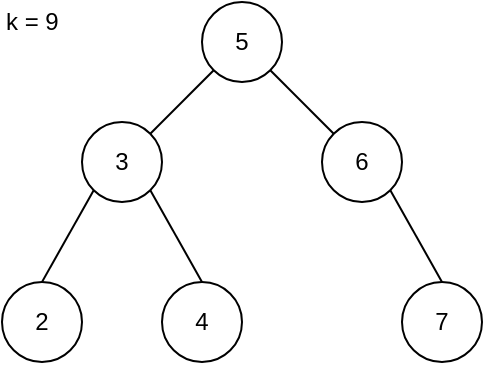 <mxfile version="10.9.5" type="device"><diagram id="legLA63rw91nh1Vrw-jo" name="1"><mxGraphModel dx="687" dy="620" grid="1" gridSize="10" guides="1" tooltips="1" connect="1" arrows="1" fold="1" page="1" pageScale="1" pageWidth="827" pageHeight="1169" math="0" shadow="0"><root><mxCell id="0"/><mxCell id="1" parent="0"/><mxCell id="EMehVG1AyI77wX1Ohigb-1" value="5" style="ellipse;whiteSpace=wrap;html=1;aspect=fixed;" vertex="1" parent="1"><mxGeometry x="140" y="20" width="40" height="40" as="geometry"/></mxCell><mxCell id="EMehVG1AyI77wX1Ohigb-2" value="3" style="ellipse;whiteSpace=wrap;html=1;aspect=fixed;" vertex="1" parent="1"><mxGeometry x="80" y="80" width="40" height="40" as="geometry"/></mxCell><mxCell id="EMehVG1AyI77wX1Ohigb-4" value="6" style="ellipse;whiteSpace=wrap;html=1;aspect=fixed;" vertex="1" parent="1"><mxGeometry x="200" y="80" width="40" height="40" as="geometry"/></mxCell><mxCell id="EMehVG1AyI77wX1Ohigb-5" value="7" style="ellipse;whiteSpace=wrap;html=1;aspect=fixed;" vertex="1" parent="1"><mxGeometry x="240" y="160" width="40" height="40" as="geometry"/></mxCell><mxCell id="EMehVG1AyI77wX1Ohigb-6" value="2" style="ellipse;whiteSpace=wrap;html=1;aspect=fixed;" vertex="1" parent="1"><mxGeometry x="40" y="160" width="40" height="40" as="geometry"/></mxCell><mxCell id="EMehVG1AyI77wX1Ohigb-7" value="4" style="ellipse;whiteSpace=wrap;html=1;aspect=fixed;" vertex="1" parent="1"><mxGeometry x="120" y="160" width="40" height="40" as="geometry"/></mxCell><mxCell id="EMehVG1AyI77wX1Ohigb-8" value="" style="endArrow=none;html=1;entryX=0;entryY=1;entryDx=0;entryDy=0;exitX=1;exitY=0;exitDx=0;exitDy=0;" edge="1" parent="1" source="EMehVG1AyI77wX1Ohigb-2" target="EMehVG1AyI77wX1Ohigb-1"><mxGeometry width="50" height="50" relative="1" as="geometry"><mxPoint x="40" y="270" as="sourcePoint"/><mxPoint x="90" y="220" as="targetPoint"/></mxGeometry></mxCell><mxCell id="EMehVG1AyI77wX1Ohigb-9" value="" style="endArrow=none;html=1;entryX=0;entryY=1;entryDx=0;entryDy=0;exitX=0.5;exitY=0;exitDx=0;exitDy=0;" edge="1" parent="1" source="EMehVG1AyI77wX1Ohigb-6" target="EMehVG1AyI77wX1Ohigb-2"><mxGeometry width="50" height="50" relative="1" as="geometry"><mxPoint x="164" y="96" as="sourcePoint"/><mxPoint x="196" y="64" as="targetPoint"/></mxGeometry></mxCell><mxCell id="EMehVG1AyI77wX1Ohigb-10" value="" style="endArrow=none;html=1;entryX=1;entryY=1;entryDx=0;entryDy=0;exitX=0.5;exitY=0;exitDx=0;exitDy=0;" edge="1" parent="1" source="EMehVG1AyI77wX1Ohigb-7" target="EMehVG1AyI77wX1Ohigb-2"><mxGeometry width="50" height="50" relative="1" as="geometry"><mxPoint x="124" y="176" as="sourcePoint"/><mxPoint x="136" y="124" as="targetPoint"/></mxGeometry></mxCell><mxCell id="EMehVG1AyI77wX1Ohigb-11" value="" style="endArrow=none;html=1;entryX=1;entryY=1;entryDx=0;entryDy=0;exitX=0;exitY=0;exitDx=0;exitDy=0;" edge="1" parent="1" source="EMehVG1AyI77wX1Ohigb-4" target="EMehVG1AyI77wX1Ohigb-1"><mxGeometry width="50" height="50" relative="1" as="geometry"><mxPoint x="136" y="176" as="sourcePoint"/><mxPoint x="124" y="124" as="targetPoint"/></mxGeometry></mxCell><mxCell id="EMehVG1AyI77wX1Ohigb-12" value="" style="endArrow=none;html=1;entryX=1;entryY=1;entryDx=0;entryDy=0;exitX=0.5;exitY=0;exitDx=0;exitDy=0;" edge="1" parent="1" source="EMehVG1AyI77wX1Ohigb-5" target="EMehVG1AyI77wX1Ohigb-4"><mxGeometry width="50" height="50" relative="1" as="geometry"><mxPoint x="216" y="96" as="sourcePoint"/><mxPoint x="184" y="64" as="targetPoint"/></mxGeometry></mxCell><mxCell id="EMehVG1AyI77wX1Ohigb-13" value="k = 9" style="text;html=1;strokeColor=none;fillColor=none;align=left;verticalAlign=middle;whiteSpace=wrap;rounded=0;" vertex="1" parent="1"><mxGeometry x="40" y="20" width="80" height="20" as="geometry"/></mxCell></root></mxGraphModel></diagram><diagram id="1xceL0ed-Rf183NfkNBV" name="2"><mxGraphModel dx="687" dy="620" grid="1" gridSize="10" guides="1" tooltips="1" connect="1" arrows="1" fold="1" page="1" pageScale="1" pageWidth="827" pageHeight="1169" math="0" shadow="0"><root><mxCell id="HlNGThourgN3uwRCJ_Xv-0"/><mxCell id="HlNGThourgN3uwRCJ_Xv-1" parent="HlNGThourgN3uwRCJ_Xv-0"/><mxCell id="HlNGThourgN3uwRCJ_Xv-2" value="5" style="ellipse;whiteSpace=wrap;html=1;aspect=fixed;" vertex="1" parent="HlNGThourgN3uwRCJ_Xv-1"><mxGeometry x="140" y="20" width="40" height="40" as="geometry"/></mxCell><mxCell id="HlNGThourgN3uwRCJ_Xv-3" value="3" style="ellipse;whiteSpace=wrap;html=1;aspect=fixed;" vertex="1" parent="HlNGThourgN3uwRCJ_Xv-1"><mxGeometry x="80" y="80" width="40" height="40" as="geometry"/></mxCell><mxCell id="HlNGThourgN3uwRCJ_Xv-4" value="6" style="ellipse;whiteSpace=wrap;html=1;aspect=fixed;" vertex="1" parent="HlNGThourgN3uwRCJ_Xv-1"><mxGeometry x="200" y="80" width="40" height="40" as="geometry"/></mxCell><mxCell id="HlNGThourgN3uwRCJ_Xv-5" value="7" style="ellipse;whiteSpace=wrap;html=1;aspect=fixed;" vertex="1" parent="HlNGThourgN3uwRCJ_Xv-1"><mxGeometry x="240" y="160" width="40" height="40" as="geometry"/></mxCell><mxCell id="HlNGThourgN3uwRCJ_Xv-6" value="2" style="ellipse;whiteSpace=wrap;html=1;aspect=fixed;" vertex="1" parent="HlNGThourgN3uwRCJ_Xv-1"><mxGeometry x="40" y="160" width="40" height="40" as="geometry"/></mxCell><mxCell id="HlNGThourgN3uwRCJ_Xv-7" value="4" style="ellipse;whiteSpace=wrap;html=1;aspect=fixed;" vertex="1" parent="HlNGThourgN3uwRCJ_Xv-1"><mxGeometry x="120" y="160" width="40" height="40" as="geometry"/></mxCell><mxCell id="HlNGThourgN3uwRCJ_Xv-8" value="" style="endArrow=none;html=1;entryX=0;entryY=1;entryDx=0;entryDy=0;exitX=1;exitY=0;exitDx=0;exitDy=0;" edge="1" parent="HlNGThourgN3uwRCJ_Xv-1" source="HlNGThourgN3uwRCJ_Xv-3" target="HlNGThourgN3uwRCJ_Xv-2"><mxGeometry width="50" height="50" relative="1" as="geometry"><mxPoint x="40" y="270" as="sourcePoint"/><mxPoint x="90" y="220" as="targetPoint"/></mxGeometry></mxCell><mxCell id="HlNGThourgN3uwRCJ_Xv-9" value="" style="endArrow=none;html=1;entryX=0;entryY=1;entryDx=0;entryDy=0;exitX=0.5;exitY=0;exitDx=0;exitDy=0;" edge="1" parent="HlNGThourgN3uwRCJ_Xv-1" source="HlNGThourgN3uwRCJ_Xv-6" target="HlNGThourgN3uwRCJ_Xv-3"><mxGeometry width="50" height="50" relative="1" as="geometry"><mxPoint x="164" y="96" as="sourcePoint"/><mxPoint x="196" y="64" as="targetPoint"/></mxGeometry></mxCell><mxCell id="HlNGThourgN3uwRCJ_Xv-10" value="" style="endArrow=none;html=1;entryX=1;entryY=1;entryDx=0;entryDy=0;exitX=0.5;exitY=0;exitDx=0;exitDy=0;" edge="1" parent="HlNGThourgN3uwRCJ_Xv-1" source="HlNGThourgN3uwRCJ_Xv-7" target="HlNGThourgN3uwRCJ_Xv-3"><mxGeometry width="50" height="50" relative="1" as="geometry"><mxPoint x="124" y="176" as="sourcePoint"/><mxPoint x="136" y="124" as="targetPoint"/></mxGeometry></mxCell><mxCell id="HlNGThourgN3uwRCJ_Xv-11" value="" style="endArrow=none;html=1;entryX=1;entryY=1;entryDx=0;entryDy=0;exitX=0;exitY=0;exitDx=0;exitDy=0;" edge="1" parent="HlNGThourgN3uwRCJ_Xv-1" source="HlNGThourgN3uwRCJ_Xv-4" target="HlNGThourgN3uwRCJ_Xv-2"><mxGeometry width="50" height="50" relative="1" as="geometry"><mxPoint x="136" y="176" as="sourcePoint"/><mxPoint x="124" y="124" as="targetPoint"/></mxGeometry></mxCell><mxCell id="HlNGThourgN3uwRCJ_Xv-12" value="" style="endArrow=none;html=1;entryX=1;entryY=1;entryDx=0;entryDy=0;exitX=0.5;exitY=0;exitDx=0;exitDy=0;" edge="1" parent="HlNGThourgN3uwRCJ_Xv-1" source="HlNGThourgN3uwRCJ_Xv-5" target="HlNGThourgN3uwRCJ_Xv-4"><mxGeometry width="50" height="50" relative="1" as="geometry"><mxPoint x="216" y="96" as="sourcePoint"/><mxPoint x="184" y="64" as="targetPoint"/></mxGeometry></mxCell><mxCell id="HlNGThourgN3uwRCJ_Xv-13" value="k = 28" style="text;html=1;strokeColor=none;fillColor=none;align=left;verticalAlign=middle;whiteSpace=wrap;rounded=0;" vertex="1" parent="HlNGThourgN3uwRCJ_Xv-1"><mxGeometry x="40" y="20" width="80" height="20" as="geometry"/></mxCell></root></mxGraphModel></diagram><diagram id="fuHocz70PlKLdnp1GVaJ" name="3"><mxGraphModel dx="602" dy="620" grid="1" gridSize="10" guides="1" tooltips="1" connect="1" arrows="1" fold="1" page="1" pageScale="1" pageWidth="827" pageHeight="1169" math="0" shadow="0"><root><mxCell id="MXePjNJRWVckcZ0CnQXm-0"/><mxCell id="MXePjNJRWVckcZ0CnQXm-1" parent="MXePjNJRWVckcZ0CnQXm-0"/><mxCell id="MXePjNJRWVckcZ0CnQXm-2" value="1" style="ellipse;whiteSpace=wrap;html=1;aspect=fixed;" vertex="1" parent="MXePjNJRWVckcZ0CnQXm-1"><mxGeometry x="140" y="20" width="40" height="40" as="geometry"/></mxCell><mxCell id="MXePjNJRWVckcZ0CnQXm-13" value="k = 2" style="text;html=1;strokeColor=none;fillColor=none;align=left;verticalAlign=middle;whiteSpace=wrap;rounded=0;" vertex="1" parent="MXePjNJRWVckcZ0CnQXm-1"><mxGeometry x="40" y="20" width="80" height="20" as="geometry"/></mxCell></root></mxGraphModel></diagram><diagram id="VXXvChRcdMpfCj9dbvbc" name="4"><mxGraphModel dx="602" dy="620" grid="1" gridSize="10" guides="1" tooltips="1" connect="1" arrows="1" fold="1" page="1" pageScale="1" pageWidth="827" pageHeight="1169" math="0" shadow="0"><root><mxCell id="spmof9kapCIvVJl3Ilmx-0"/><mxCell id="spmof9kapCIvVJl3Ilmx-1" parent="spmof9kapCIvVJl3Ilmx-0"/><mxCell id="7hQBHVZiUpPPA2PIVFmo-0" value="2" style="ellipse;whiteSpace=wrap;html=1;aspect=fixed;" vertex="1" parent="spmof9kapCIvVJl3Ilmx-1"><mxGeometry x="140" y="20" width="40" height="40" as="geometry"/></mxCell><mxCell id="7hQBHVZiUpPPA2PIVFmo-1" value="1" style="ellipse;whiteSpace=wrap;html=1;aspect=fixed;" vertex="1" parent="spmof9kapCIvVJl3Ilmx-1"><mxGeometry x="80" y="80" width="40" height="40" as="geometry"/></mxCell><mxCell id="7hQBHVZiUpPPA2PIVFmo-2" value="3" style="ellipse;whiteSpace=wrap;html=1;aspect=fixed;" vertex="1" parent="spmof9kapCIvVJl3Ilmx-1"><mxGeometry x="200" y="80" width="40" height="40" as="geometry"/></mxCell><mxCell id="7hQBHVZiUpPPA2PIVFmo-6" value="" style="endArrow=none;html=1;entryX=0;entryY=1;entryDx=0;entryDy=0;exitX=1;exitY=0;exitDx=0;exitDy=0;" edge="1" parent="spmof9kapCIvVJl3Ilmx-1" source="7hQBHVZiUpPPA2PIVFmo-1" target="7hQBHVZiUpPPA2PIVFmo-0"><mxGeometry width="50" height="50" relative="1" as="geometry"><mxPoint x="40" y="270" as="sourcePoint"/><mxPoint x="90" y="220" as="targetPoint"/></mxGeometry></mxCell><mxCell id="7hQBHVZiUpPPA2PIVFmo-9" value="" style="endArrow=none;html=1;entryX=1;entryY=1;entryDx=0;entryDy=0;exitX=0;exitY=0;exitDx=0;exitDy=0;" edge="1" parent="spmof9kapCIvVJl3Ilmx-1" source="7hQBHVZiUpPPA2PIVFmo-2" target="7hQBHVZiUpPPA2PIVFmo-0"><mxGeometry width="50" height="50" relative="1" as="geometry"><mxPoint x="136" y="176" as="sourcePoint"/><mxPoint x="124" y="124" as="targetPoint"/></mxGeometry></mxCell><mxCell id="7hQBHVZiUpPPA2PIVFmo-11" value="k = 4" style="text;html=1;strokeColor=none;fillColor=none;align=left;verticalAlign=middle;whiteSpace=wrap;rounded=0;" vertex="1" parent="spmof9kapCIvVJl3Ilmx-1"><mxGeometry x="40" y="20" width="80" height="20" as="geometry"/></mxCell></root></mxGraphModel></diagram><diagram id="dSWjVWTDP4RZoGVqdHO3" name="5"><mxGraphModel dx="687" dy="620" grid="1" gridSize="10" guides="1" tooltips="1" connect="1" arrows="1" fold="1" page="1" pageScale="1" pageWidth="827" pageHeight="1169" math="0" shadow="0"><root><mxCell id="VFclZpNtA1BCosv-GEGv-0"/><mxCell id="VFclZpNtA1BCosv-GEGv-1" parent="VFclZpNtA1BCosv-GEGv-0"/><mxCell id="sncUaHki-oaTTe2QqNmJ-0" value="2" style="ellipse;whiteSpace=wrap;html=1;aspect=fixed;" vertex="1" parent="VFclZpNtA1BCosv-GEGv-1"><mxGeometry x="140" y="20" width="40" height="40" as="geometry"/></mxCell><mxCell id="sncUaHki-oaTTe2QqNmJ-1" value="1" style="ellipse;whiteSpace=wrap;html=1;aspect=fixed;" vertex="1" parent="VFclZpNtA1BCosv-GEGv-1"><mxGeometry x="80" y="80" width="40" height="40" as="geometry"/></mxCell><mxCell id="sncUaHki-oaTTe2QqNmJ-2" value="3" style="ellipse;whiteSpace=wrap;html=1;aspect=fixed;" vertex="1" parent="VFclZpNtA1BCosv-GEGv-1"><mxGeometry x="200" y="80" width="40" height="40" as="geometry"/></mxCell><mxCell id="sncUaHki-oaTTe2QqNmJ-3" value="" style="endArrow=none;html=1;entryX=0;entryY=1;entryDx=0;entryDy=0;exitX=1;exitY=0;exitDx=0;exitDy=0;" edge="1" parent="VFclZpNtA1BCosv-GEGv-1" source="sncUaHki-oaTTe2QqNmJ-1" target="sncUaHki-oaTTe2QqNmJ-0"><mxGeometry width="50" height="50" relative="1" as="geometry"><mxPoint x="40" y="270" as="sourcePoint"/><mxPoint x="90" y="220" as="targetPoint"/></mxGeometry></mxCell><mxCell id="sncUaHki-oaTTe2QqNmJ-4" value="" style="endArrow=none;html=1;entryX=1;entryY=1;entryDx=0;entryDy=0;exitX=0;exitY=0;exitDx=0;exitDy=0;" edge="1" parent="VFclZpNtA1BCosv-GEGv-1" source="sncUaHki-oaTTe2QqNmJ-2" target="sncUaHki-oaTTe2QqNmJ-0"><mxGeometry width="50" height="50" relative="1" as="geometry"><mxPoint x="136" y="176" as="sourcePoint"/><mxPoint x="124" y="124" as="targetPoint"/></mxGeometry></mxCell><mxCell id="sncUaHki-oaTTe2QqNmJ-5" value="k = 3" style="text;html=1;strokeColor=none;fillColor=none;align=left;verticalAlign=middle;whiteSpace=wrap;rounded=0;" vertex="1" parent="VFclZpNtA1BCosv-GEGv-1"><mxGeometry x="40" y="20" width="80" height="20" as="geometry"/></mxCell></root></mxGraphModel></diagram><diagram id="GSMLEl4HP_8FEsUM8Svg" name="6"><mxGraphModel dx="687" dy="620" grid="1" gridSize="10" guides="1" tooltips="1" connect="1" arrows="1" fold="1" page="1" pageScale="1" pageWidth="827" pageHeight="1169" math="0" shadow="0"><root><mxCell id="XJdjY4LsJdtimFlO-XeP-0"/><mxCell id="XJdjY4LsJdtimFlO-XeP-1" parent="XJdjY4LsJdtimFlO-XeP-0"/><mxCell id="8NyWCMGtJRTrwiStPLS4-0" value="2" style="ellipse;whiteSpace=wrap;html=1;aspect=fixed;" vertex="1" parent="XJdjY4LsJdtimFlO-XeP-1"><mxGeometry x="140" y="20" width="40" height="40" as="geometry"/></mxCell><mxCell id="8NyWCMGtJRTrwiStPLS4-1" value="1" style="ellipse;whiteSpace=wrap;html=1;aspect=fixed;" vertex="1" parent="XJdjY4LsJdtimFlO-XeP-1"><mxGeometry x="80" y="80" width="40" height="40" as="geometry"/></mxCell><mxCell id="8NyWCMGtJRTrwiStPLS4-2" value="3" style="ellipse;whiteSpace=wrap;html=1;aspect=fixed;" vertex="1" parent="XJdjY4LsJdtimFlO-XeP-1"><mxGeometry x="200" y="80" width="40" height="40" as="geometry"/></mxCell><mxCell id="8NyWCMGtJRTrwiStPLS4-3" value="" style="endArrow=none;html=1;entryX=0;entryY=1;entryDx=0;entryDy=0;exitX=1;exitY=0;exitDx=0;exitDy=0;" edge="1" parent="XJdjY4LsJdtimFlO-XeP-1" source="8NyWCMGtJRTrwiStPLS4-1" target="8NyWCMGtJRTrwiStPLS4-0"><mxGeometry width="50" height="50" relative="1" as="geometry"><mxPoint x="40" y="270" as="sourcePoint"/><mxPoint x="90" y="220" as="targetPoint"/></mxGeometry></mxCell><mxCell id="8NyWCMGtJRTrwiStPLS4-4" value="" style="endArrow=none;html=1;entryX=1;entryY=1;entryDx=0;entryDy=0;exitX=0;exitY=0;exitDx=0;exitDy=0;" edge="1" parent="XJdjY4LsJdtimFlO-XeP-1" source="8NyWCMGtJRTrwiStPLS4-2" target="8NyWCMGtJRTrwiStPLS4-0"><mxGeometry width="50" height="50" relative="1" as="geometry"><mxPoint x="136" y="176" as="sourcePoint"/><mxPoint x="124" y="124" as="targetPoint"/></mxGeometry></mxCell><mxCell id="8NyWCMGtJRTrwiStPLS4-5" value="k = 1" style="text;html=1;strokeColor=none;fillColor=none;align=left;verticalAlign=middle;whiteSpace=wrap;rounded=0;" vertex="1" parent="XJdjY4LsJdtimFlO-XeP-1"><mxGeometry x="40" y="20" width="80" height="20" as="geometry"/></mxCell></root></mxGraphModel></diagram><diagram id="6iWvf-RD-I2b1UBn9YUW" name="7"><mxGraphModel dx="687" dy="620" grid="1" gridSize="10" guides="1" tooltips="1" connect="1" arrows="1" fold="1" page="1" pageScale="1" pageWidth="827" pageHeight="1169" math="0" shadow="0"><root><mxCell id="IMwYTdRyja6SSShcda5T-0"/><mxCell id="IMwYTdRyja6SSShcda5T-1" parent="IMwYTdRyja6SSShcda5T-0"/><mxCell id="IMwYTdRyja6SSShcda5T-2" value="2" style="ellipse;whiteSpace=wrap;html=1;aspect=fixed;" vertex="1" parent="IMwYTdRyja6SSShcda5T-1"><mxGeometry x="140" y="20" width="40" height="40" as="geometry"/></mxCell><mxCell id="IMwYTdRyja6SSShcda5T-3" value="0" style="ellipse;whiteSpace=wrap;html=1;aspect=fixed;" vertex="1" parent="IMwYTdRyja6SSShcda5T-1"><mxGeometry x="80" y="80" width="40" height="40" as="geometry"/></mxCell><mxCell id="IMwYTdRyja6SSShcda5T-4" value="3" style="ellipse;whiteSpace=wrap;html=1;aspect=fixed;" vertex="1" parent="IMwYTdRyja6SSShcda5T-1"><mxGeometry x="200" y="80" width="40" height="40" as="geometry"/></mxCell><mxCell id="IMwYTdRyja6SSShcda5T-6" value="-4" style="ellipse;whiteSpace=wrap;html=1;aspect=fixed;" vertex="1" parent="IMwYTdRyja6SSShcda5T-1"><mxGeometry x="40" y="160" width="40" height="40" as="geometry"/></mxCell><mxCell id="IMwYTdRyja6SSShcda5T-7" value="1" style="ellipse;whiteSpace=wrap;html=1;aspect=fixed;" vertex="1" parent="IMwYTdRyja6SSShcda5T-1"><mxGeometry x="120" y="160" width="40" height="40" as="geometry"/></mxCell><mxCell id="IMwYTdRyja6SSShcda5T-8" value="" style="endArrow=none;html=1;entryX=0;entryY=1;entryDx=0;entryDy=0;exitX=1;exitY=0;exitDx=0;exitDy=0;" edge="1" parent="IMwYTdRyja6SSShcda5T-1" source="IMwYTdRyja6SSShcda5T-3" target="IMwYTdRyja6SSShcda5T-2"><mxGeometry width="50" height="50" relative="1" as="geometry"><mxPoint x="40" y="270" as="sourcePoint"/><mxPoint x="90" y="220" as="targetPoint"/></mxGeometry></mxCell><mxCell id="IMwYTdRyja6SSShcda5T-9" value="" style="endArrow=none;html=1;entryX=0;entryY=1;entryDx=0;entryDy=0;exitX=0.5;exitY=0;exitDx=0;exitDy=0;" edge="1" parent="IMwYTdRyja6SSShcda5T-1" source="IMwYTdRyja6SSShcda5T-6" target="IMwYTdRyja6SSShcda5T-3"><mxGeometry width="50" height="50" relative="1" as="geometry"><mxPoint x="164" y="96" as="sourcePoint"/><mxPoint x="196" y="64" as="targetPoint"/></mxGeometry></mxCell><mxCell id="IMwYTdRyja6SSShcda5T-10" value="" style="endArrow=none;html=1;entryX=1;entryY=1;entryDx=0;entryDy=0;exitX=0.5;exitY=0;exitDx=0;exitDy=0;" edge="1" parent="IMwYTdRyja6SSShcda5T-1" source="IMwYTdRyja6SSShcda5T-7" target="IMwYTdRyja6SSShcda5T-3"><mxGeometry width="50" height="50" relative="1" as="geometry"><mxPoint x="124" y="176" as="sourcePoint"/><mxPoint x="136" y="124" as="targetPoint"/></mxGeometry></mxCell><mxCell id="IMwYTdRyja6SSShcda5T-11" value="" style="endArrow=none;html=1;entryX=1;entryY=1;entryDx=0;entryDy=0;exitX=0;exitY=0;exitDx=0;exitDy=0;" edge="1" parent="IMwYTdRyja6SSShcda5T-1" source="IMwYTdRyja6SSShcda5T-4" target="IMwYTdRyja6SSShcda5T-2"><mxGeometry width="50" height="50" relative="1" as="geometry"><mxPoint x="136" y="176" as="sourcePoint"/><mxPoint x="124" y="124" as="targetPoint"/></mxGeometry></mxCell><mxCell id="IMwYTdRyja6SSShcda5T-13" value="k = -1" style="text;html=1;strokeColor=none;fillColor=none;align=left;verticalAlign=middle;whiteSpace=wrap;rounded=0;" vertex="1" parent="IMwYTdRyja6SSShcda5T-1"><mxGeometry x="40" y="20" width="80" height="20" as="geometry"/></mxCell></root></mxGraphModel></diagram><diagram id="LNsyA7qriikZCwHfKbfr" name="8"><mxGraphModel dx="687" dy="620" grid="1" gridSize="10" guides="1" tooltips="1" connect="1" arrows="1" fold="1" page="1" pageScale="1" pageWidth="827" pageHeight="1169" math="0" shadow="0"><root><mxCell id="7wg3cgk0EfqJSi35gJZB-0"/><mxCell id="7wg3cgk0EfqJSi35gJZB-1" parent="7wg3cgk0EfqJSi35gJZB-0"/><mxCell id="cqu60vxDp8Juz0YX7S_c-0" value="1" style="ellipse;whiteSpace=wrap;html=1;aspect=fixed;" vertex="1" parent="7wg3cgk0EfqJSi35gJZB-1"><mxGeometry x="140" y="20" width="40" height="40" as="geometry"/></mxCell><mxCell id="cqu60vxDp8Juz0YX7S_c-1" value="0" style="ellipse;whiteSpace=wrap;html=1;aspect=fixed;" vertex="1" parent="7wg3cgk0EfqJSi35gJZB-1"><mxGeometry x="80" y="80" width="40" height="40" as="geometry"/></mxCell><mxCell id="cqu60vxDp8Juz0YX7S_c-2" value="4" style="ellipse;whiteSpace=wrap;html=1;aspect=fixed;" vertex="1" parent="7wg3cgk0EfqJSi35gJZB-1"><mxGeometry x="200" y="80" width="40" height="40" as="geometry"/></mxCell><mxCell id="cqu60vxDp8Juz0YX7S_c-3" value="7" style="ellipse;whiteSpace=wrap;html=1;aspect=fixed;" vertex="1" parent="7wg3cgk0EfqJSi35gJZB-1"><mxGeometry x="160" y="160" width="40" height="40" as="geometry"/></mxCell><mxCell id="cqu60vxDp8Juz0YX7S_c-5" value="-2" style="ellipse;whiteSpace=wrap;html=1;aspect=fixed;" vertex="1" parent="7wg3cgk0EfqJSi35gJZB-1"><mxGeometry x="40" y="160" width="40" height="40" as="geometry"/></mxCell><mxCell id="cqu60vxDp8Juz0YX7S_c-6" value="" style="endArrow=none;html=1;entryX=0;entryY=1;entryDx=0;entryDy=0;exitX=1;exitY=0;exitDx=0;exitDy=0;" edge="1" parent="7wg3cgk0EfqJSi35gJZB-1" source="cqu60vxDp8Juz0YX7S_c-1" target="cqu60vxDp8Juz0YX7S_c-0"><mxGeometry width="50" height="50" relative="1" as="geometry"><mxPoint x="40" y="270" as="sourcePoint"/><mxPoint x="90" y="220" as="targetPoint"/></mxGeometry></mxCell><mxCell id="cqu60vxDp8Juz0YX7S_c-8" value="" style="endArrow=none;html=1;entryX=0;entryY=1;entryDx=0;entryDy=0;exitX=0.5;exitY=0;exitDx=0;exitDy=0;" edge="1" parent="7wg3cgk0EfqJSi35gJZB-1" source="cqu60vxDp8Juz0YX7S_c-5" target="cqu60vxDp8Juz0YX7S_c-1"><mxGeometry width="50" height="50" relative="1" as="geometry"><mxPoint x="124" y="176" as="sourcePoint"/><mxPoint x="136" y="124" as="targetPoint"/></mxGeometry></mxCell><mxCell id="cqu60vxDp8Juz0YX7S_c-9" value="" style="endArrow=none;html=1;entryX=1;entryY=1;entryDx=0;entryDy=0;exitX=0;exitY=0;exitDx=0;exitDy=0;" edge="1" parent="7wg3cgk0EfqJSi35gJZB-1" source="cqu60vxDp8Juz0YX7S_c-2" target="cqu60vxDp8Juz0YX7S_c-0"><mxGeometry width="50" height="50" relative="1" as="geometry"><mxPoint x="136" y="176" as="sourcePoint"/><mxPoint x="124" y="124" as="targetPoint"/></mxGeometry></mxCell><mxCell id="cqu60vxDp8Juz0YX7S_c-10" value="" style="endArrow=none;html=1;entryX=0;entryY=1;entryDx=0;entryDy=0;exitX=0.5;exitY=0;exitDx=0;exitDy=0;" edge="1" parent="7wg3cgk0EfqJSi35gJZB-1" source="cqu60vxDp8Juz0YX7S_c-3" target="cqu60vxDp8Juz0YX7S_c-2"><mxGeometry width="50" height="50" relative="1" as="geometry"><mxPoint x="216" y="96" as="sourcePoint"/><mxPoint x="184" y="64" as="targetPoint"/></mxGeometry></mxCell><mxCell id="cqu60vxDp8Juz0YX7S_c-11" value="k = 7" style="text;html=1;strokeColor=none;fillColor=none;align=left;verticalAlign=middle;whiteSpace=wrap;rounded=0;" vertex="1" parent="7wg3cgk0EfqJSi35gJZB-1"><mxGeometry x="40" y="20" width="80" height="20" as="geometry"/></mxCell></root></mxGraphModel></diagram><diagram id="A_-K0PhurZO2AOe9MzpT" name="9"><mxGraphModel dx="687" dy="620" grid="1" gridSize="10" guides="1" tooltips="1" connect="1" arrows="1" fold="1" page="1" pageScale="1" pageWidth="827" pageHeight="1169" math="0" shadow="0"><root><mxCell id="0kTYsbVWZFy2fWAG4Rqs-0"/><mxCell id="0kTYsbVWZFy2fWAG4Rqs-1" parent="0kTYsbVWZFy2fWAG4Rqs-0"/><mxCell id="CqsARAGH3MMK6_oI_7lA-0" value="334" style="ellipse;whiteSpace=wrap;html=1;aspect=fixed;" vertex="1" parent="0kTYsbVWZFy2fWAG4Rqs-1"><mxGeometry x="140" y="20" width="40" height="40" as="geometry"/></mxCell><mxCell id="CqsARAGH3MMK6_oI_7lA-1" value="227" style="ellipse;whiteSpace=wrap;html=1;aspect=fixed;" vertex="1" parent="0kTYsbVWZFy2fWAG4Rqs-1"><mxGeometry x="80" y="80" width="40" height="40" as="geometry"/></mxCell><mxCell id="CqsARAGH3MMK6_oI_7lA-2" value="507" style="ellipse;whiteSpace=wrap;html=1;aspect=fixed;" vertex="1" parent="0kTYsbVWZFy2fWAG4Rqs-1"><mxGeometry x="200" y="80" width="40" height="40" as="geometry"/></mxCell><mxCell id="CqsARAGH3MMK6_oI_7lA-3" value="678" style="ellipse;whiteSpace=wrap;html=1;aspect=fixed;" vertex="1" parent="0kTYsbVWZFy2fWAG4Rqs-1"><mxGeometry x="240" y="160" width="40" height="40" as="geometry"/></mxCell><mxCell id="CqsARAGH3MMK6_oI_7lA-4" value="285" style="ellipse;whiteSpace=wrap;html=1;aspect=fixed;" vertex="1" parent="0kTYsbVWZFy2fWAG4Rqs-1"><mxGeometry x="120" y="160" width="40" height="40" as="geometry"/></mxCell><mxCell id="CqsARAGH3MMK6_oI_7lA-5" value="" style="endArrow=none;html=1;entryX=0;entryY=1;entryDx=0;entryDy=0;exitX=1;exitY=0;exitDx=0;exitDy=0;" edge="1" parent="0kTYsbVWZFy2fWAG4Rqs-1" source="CqsARAGH3MMK6_oI_7lA-1" target="CqsARAGH3MMK6_oI_7lA-0"><mxGeometry width="50" height="50" relative="1" as="geometry"><mxPoint x="40" y="270" as="sourcePoint"/><mxPoint x="90" y="220" as="targetPoint"/></mxGeometry></mxCell><mxCell id="CqsARAGH3MMK6_oI_7lA-6" value="" style="endArrow=none;html=1;entryX=1;entryY=1;entryDx=0;entryDy=0;exitX=0.5;exitY=0;exitDx=0;exitDy=0;" edge="1" parent="0kTYsbVWZFy2fWAG4Rqs-1" source="CqsARAGH3MMK6_oI_7lA-4" target="CqsARAGH3MMK6_oI_7lA-1"><mxGeometry width="50" height="50" relative="1" as="geometry"><mxPoint x="124" y="176" as="sourcePoint"/><mxPoint x="136" y="124" as="targetPoint"/></mxGeometry></mxCell><mxCell id="CqsARAGH3MMK6_oI_7lA-7" value="" style="endArrow=none;html=1;entryX=1;entryY=1;entryDx=0;entryDy=0;exitX=0;exitY=0;exitDx=0;exitDy=0;" edge="1" parent="0kTYsbVWZFy2fWAG4Rqs-1" source="CqsARAGH3MMK6_oI_7lA-2" target="CqsARAGH3MMK6_oI_7lA-0"><mxGeometry width="50" height="50" relative="1" as="geometry"><mxPoint x="136" y="176" as="sourcePoint"/><mxPoint x="124" y="124" as="targetPoint"/></mxGeometry></mxCell><mxCell id="CqsARAGH3MMK6_oI_7lA-8" value="" style="endArrow=none;html=1;entryX=1;entryY=1;entryDx=0;entryDy=0;exitX=0.5;exitY=0;exitDx=0;exitDy=0;" edge="1" parent="0kTYsbVWZFy2fWAG4Rqs-1" source="CqsARAGH3MMK6_oI_7lA-3" target="CqsARAGH3MMK6_oI_7lA-2"><mxGeometry width="50" height="50" relative="1" as="geometry"><mxPoint x="216" y="96" as="sourcePoint"/><mxPoint x="184" y="64" as="targetPoint"/></mxGeometry></mxCell><mxCell id="CqsARAGH3MMK6_oI_7lA-9" value="k = 1014" style="text;html=1;strokeColor=none;fillColor=none;align=left;verticalAlign=middle;whiteSpace=wrap;rounded=0;" vertex="1" parent="0kTYsbVWZFy2fWAG4Rqs-1"><mxGeometry x="40" y="20" width="80" height="20" as="geometry"/></mxCell></root></mxGraphModel></diagram></mxfile>